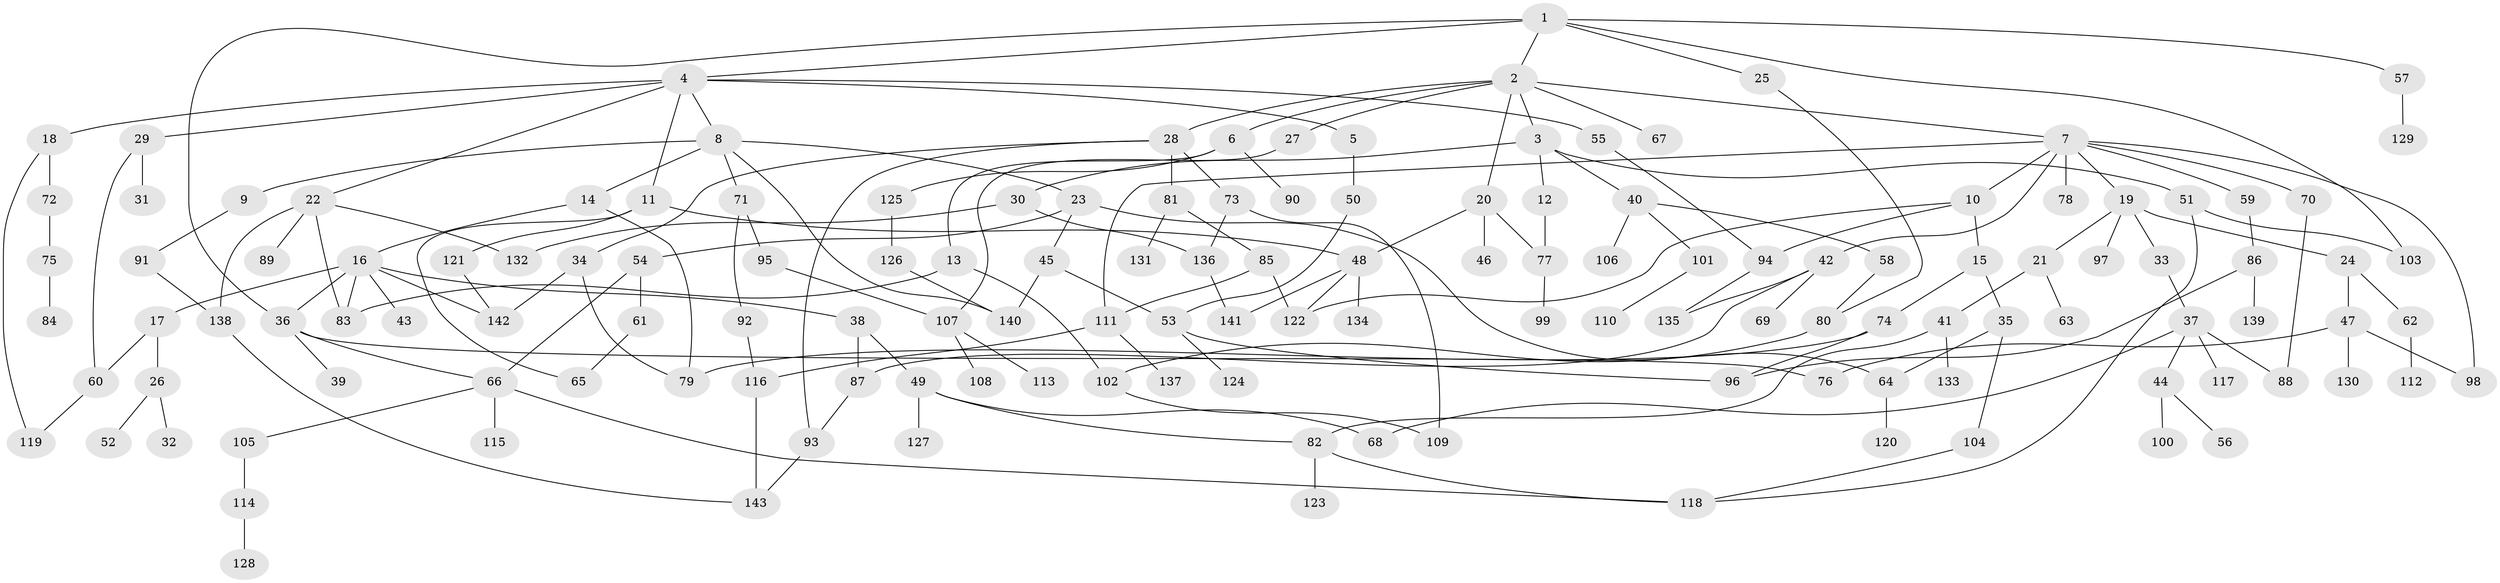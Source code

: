 // Generated by graph-tools (version 1.1) at 2025/25/03/09/25 03:25:27]
// undirected, 143 vertices, 188 edges
graph export_dot {
graph [start="1"]
  node [color=gray90,style=filled];
  1;
  2;
  3;
  4;
  5;
  6;
  7;
  8;
  9;
  10;
  11;
  12;
  13;
  14;
  15;
  16;
  17;
  18;
  19;
  20;
  21;
  22;
  23;
  24;
  25;
  26;
  27;
  28;
  29;
  30;
  31;
  32;
  33;
  34;
  35;
  36;
  37;
  38;
  39;
  40;
  41;
  42;
  43;
  44;
  45;
  46;
  47;
  48;
  49;
  50;
  51;
  52;
  53;
  54;
  55;
  56;
  57;
  58;
  59;
  60;
  61;
  62;
  63;
  64;
  65;
  66;
  67;
  68;
  69;
  70;
  71;
  72;
  73;
  74;
  75;
  76;
  77;
  78;
  79;
  80;
  81;
  82;
  83;
  84;
  85;
  86;
  87;
  88;
  89;
  90;
  91;
  92;
  93;
  94;
  95;
  96;
  97;
  98;
  99;
  100;
  101;
  102;
  103;
  104;
  105;
  106;
  107;
  108;
  109;
  110;
  111;
  112;
  113;
  114;
  115;
  116;
  117;
  118;
  119;
  120;
  121;
  122;
  123;
  124;
  125;
  126;
  127;
  128;
  129;
  130;
  131;
  132;
  133;
  134;
  135;
  136;
  137;
  138;
  139;
  140;
  141;
  142;
  143;
  1 -- 2;
  1 -- 4;
  1 -- 25;
  1 -- 57;
  1 -- 103;
  1 -- 36;
  2 -- 3;
  2 -- 6;
  2 -- 7;
  2 -- 20;
  2 -- 27;
  2 -- 28;
  2 -- 67;
  3 -- 12;
  3 -- 30;
  3 -- 40;
  3 -- 51;
  4 -- 5;
  4 -- 8;
  4 -- 11;
  4 -- 18;
  4 -- 22;
  4 -- 29;
  4 -- 55;
  5 -- 50;
  6 -- 13;
  6 -- 90;
  6 -- 125;
  7 -- 10;
  7 -- 19;
  7 -- 42;
  7 -- 59;
  7 -- 70;
  7 -- 78;
  7 -- 98;
  7 -- 111;
  8 -- 9;
  8 -- 14;
  8 -- 23;
  8 -- 71;
  8 -- 140;
  9 -- 91;
  10 -- 15;
  10 -- 122;
  10 -- 94;
  11 -- 121;
  11 -- 65;
  11 -- 48;
  12 -- 77;
  13 -- 83;
  13 -- 102;
  14 -- 16;
  14 -- 79;
  15 -- 35;
  15 -- 74;
  16 -- 17;
  16 -- 36;
  16 -- 38;
  16 -- 43;
  16 -- 83;
  16 -- 142;
  17 -- 26;
  17 -- 60;
  18 -- 72;
  18 -- 119;
  19 -- 21;
  19 -- 24;
  19 -- 33;
  19 -- 97;
  20 -- 46;
  20 -- 48;
  20 -- 77;
  21 -- 41;
  21 -- 63;
  22 -- 83;
  22 -- 89;
  22 -- 138;
  22 -- 132;
  23 -- 45;
  23 -- 54;
  23 -- 64;
  24 -- 47;
  24 -- 62;
  25 -- 80;
  26 -- 32;
  26 -- 52;
  27 -- 107;
  28 -- 34;
  28 -- 73;
  28 -- 81;
  28 -- 93;
  29 -- 31;
  29 -- 60;
  30 -- 132;
  30 -- 136;
  33 -- 37;
  34 -- 79;
  34 -- 142;
  35 -- 64;
  35 -- 104;
  36 -- 39;
  36 -- 66;
  36 -- 76;
  37 -- 44;
  37 -- 88;
  37 -- 117;
  37 -- 68;
  38 -- 49;
  38 -- 87;
  40 -- 58;
  40 -- 101;
  40 -- 106;
  41 -- 133;
  41 -- 82;
  42 -- 69;
  42 -- 87;
  42 -- 135;
  44 -- 56;
  44 -- 100;
  45 -- 53;
  45 -- 140;
  47 -- 76;
  47 -- 98;
  47 -- 130;
  48 -- 134;
  48 -- 141;
  48 -- 122;
  49 -- 68;
  49 -- 82;
  49 -- 127;
  50 -- 53;
  51 -- 103;
  51 -- 118;
  53 -- 96;
  53 -- 124;
  54 -- 61;
  54 -- 66;
  55 -- 94;
  57 -- 129;
  58 -- 80;
  59 -- 86;
  60 -- 119;
  61 -- 65;
  62 -- 112;
  64 -- 120;
  66 -- 105;
  66 -- 115;
  66 -- 118;
  70 -- 88;
  71 -- 92;
  71 -- 95;
  72 -- 75;
  73 -- 109;
  73 -- 136;
  74 -- 96;
  74 -- 79;
  75 -- 84;
  77 -- 99;
  80 -- 102;
  81 -- 85;
  81 -- 131;
  82 -- 123;
  82 -- 118;
  85 -- 111;
  85 -- 122;
  86 -- 139;
  86 -- 96;
  87 -- 93;
  91 -- 138;
  92 -- 116;
  93 -- 143;
  94 -- 135;
  95 -- 107;
  101 -- 110;
  102 -- 109;
  104 -- 118;
  105 -- 114;
  107 -- 108;
  107 -- 113;
  111 -- 137;
  111 -- 116;
  114 -- 128;
  116 -- 143;
  121 -- 142;
  125 -- 126;
  126 -- 140;
  136 -- 141;
  138 -- 143;
}
